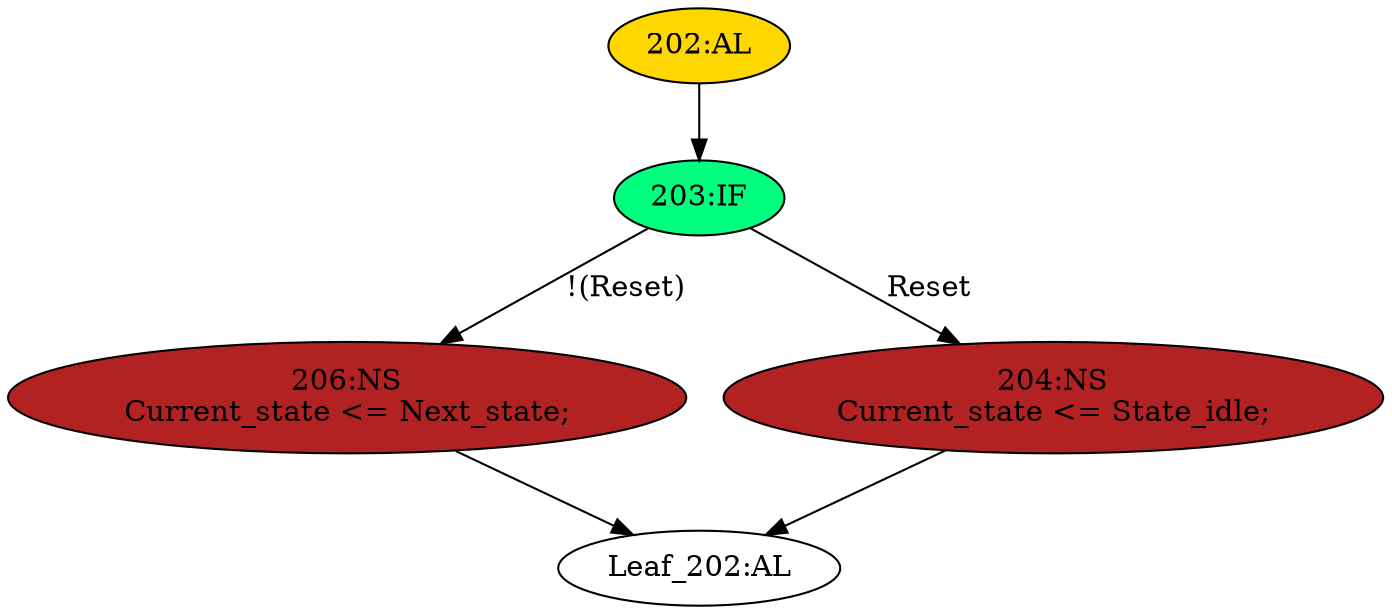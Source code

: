 strict digraph "" {
	node [label="\N"];
	"206:NS"	 [ast="<pyverilog.vparser.ast.NonblockingSubstitution object at 0x7fbd1c2babd0>",
		fillcolor=firebrick,
		label="206:NS
Current_state <= Next_state;",
		statements="[<pyverilog.vparser.ast.NonblockingSubstitution object at 0x7fbd1c2babd0>]",
		style=filled,
		typ=NonblockingSubstitution];
	"Leaf_202:AL"	 [def_var="['Current_state']",
		label="Leaf_202:AL"];
	"206:NS" -> "Leaf_202:AL"	 [cond="[]",
		lineno=None];
	"202:AL"	 [ast="<pyverilog.vparser.ast.Always object at 0x7fbd1c2d3110>",
		clk_sens=True,
		fillcolor=gold,
		label="202:AL",
		sens="['Clk_MAC', 'Reset']",
		statements="[]",
		style=filled,
		typ=Always,
		use_var="['Reset', 'Next_state']"];
	"203:IF"	 [ast="<pyverilog.vparser.ast.IfStatement object at 0x7fbd1c2bafd0>",
		fillcolor=springgreen,
		label="203:IF",
		statements="[]",
		style=filled,
		typ=IfStatement];
	"202:AL" -> "203:IF"	 [cond="[]",
		lineno=None];
	"203:IF" -> "206:NS"	 [cond="['Reset']",
		label="!(Reset)",
		lineno=203];
	"204:NS"	 [ast="<pyverilog.vparser.ast.NonblockingSubstitution object at 0x7fbd1c2bae50>",
		fillcolor=firebrick,
		label="204:NS
Current_state <= State_idle;",
		statements="[<pyverilog.vparser.ast.NonblockingSubstitution object at 0x7fbd1c2bae50>]",
		style=filled,
		typ=NonblockingSubstitution];
	"203:IF" -> "204:NS"	 [cond="['Reset']",
		label=Reset,
		lineno=203];
	"204:NS" -> "Leaf_202:AL"	 [cond="[]",
		lineno=None];
}
